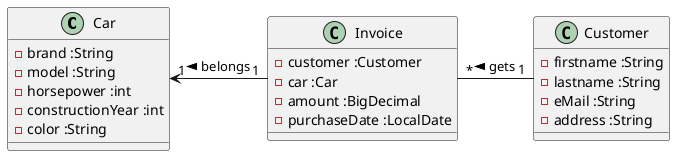 [plantuml, cld, png]
include::plantuml/cld.puml[]
@startuml
class Car{
    -brand :String
    -model :String
    -horsepower :int
    -constructionYear :int
    -color :String
}
class Invoice{
    -customer :Customer
    -car :Car
    -amount :BigDecimal
    -purchaseDate :LocalDate
}
class Customer{
    -firstname :String
    -lastname :String
    -eMail :String
    -address :String
}
Invoice "1"-left->"1" Car :belongs >
Invoice "*"-"1" Customer :gets <


@enduml